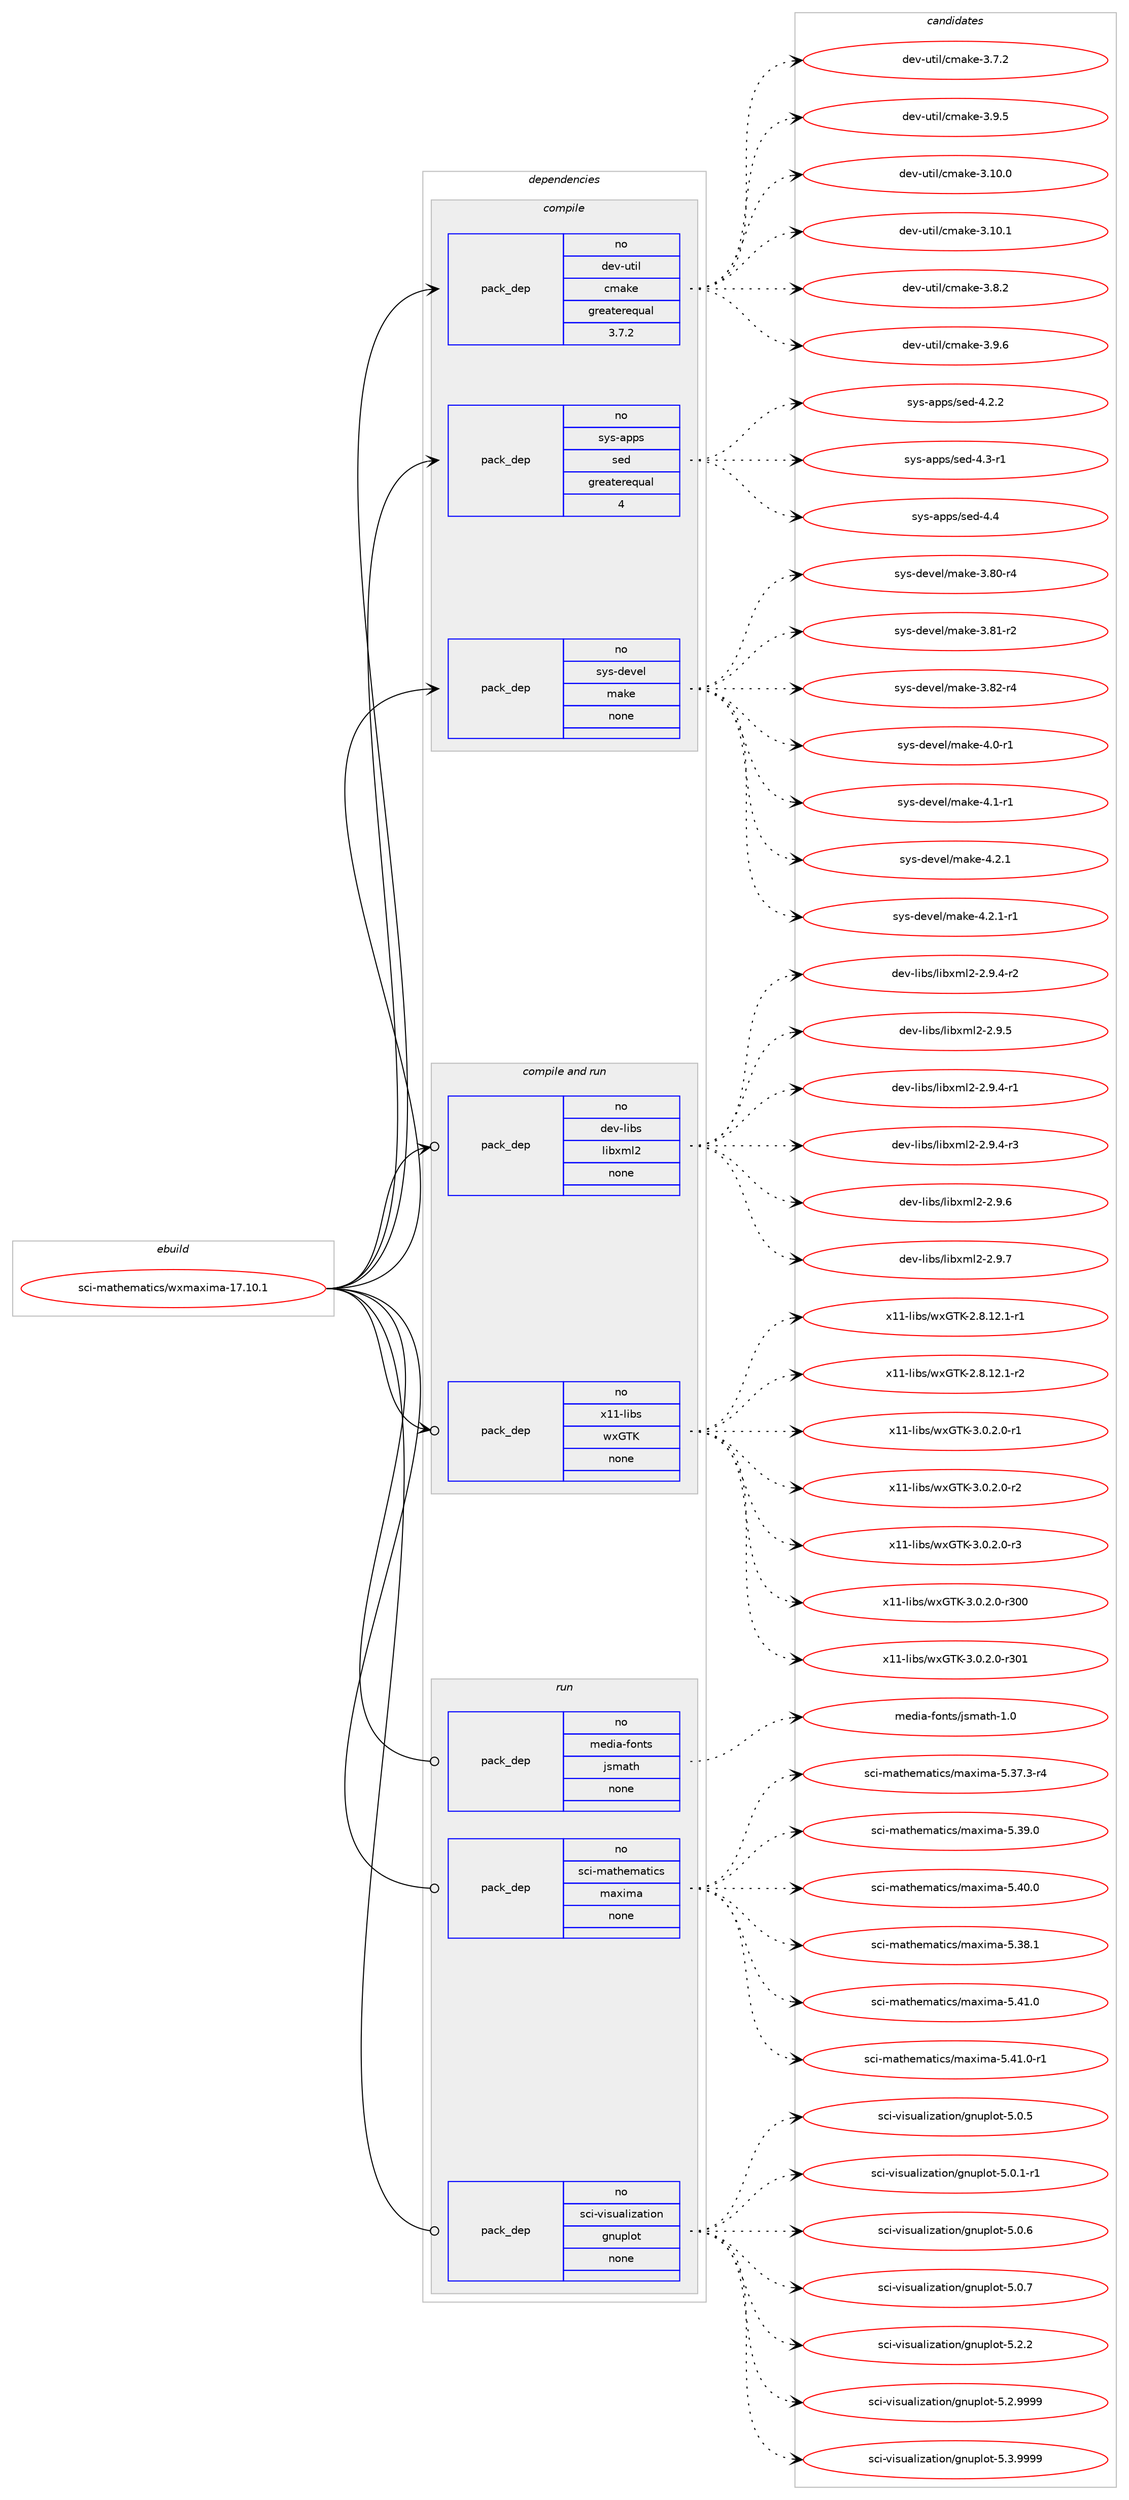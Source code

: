 digraph prolog {

# *************
# Graph options
# *************

newrank=true;
concentrate=true;
compound=true;
graph [rankdir=LR,fontname=Helvetica,fontsize=10,ranksep=1.5];#, ranksep=2.5, nodesep=0.2];
edge  [arrowhead=vee];
node  [fontname=Helvetica,fontsize=10];

# **********
# The ebuild
# **********

subgraph cluster_leftcol {
color=gray;
rank=same;
label=<<i>ebuild</i>>;
id [label="sci-mathematics/wxmaxima-17.10.1", color=red, width=4, href="../sci-mathematics/wxmaxima-17.10.1.svg"];
}

# ****************
# The dependencies
# ****************

subgraph cluster_midcol {
color=gray;
label=<<i>dependencies</i>>;
subgraph cluster_compile {
fillcolor="#eeeeee";
style=filled;
label=<<i>compile</i>>;
subgraph pack2443 {
dependency3455 [label=<<TABLE BORDER="0" CELLBORDER="1" CELLSPACING="0" CELLPADDING="4" WIDTH="220"><TR><TD ROWSPAN="6" CELLPADDING="30">pack_dep</TD></TR><TR><TD WIDTH="110">no</TD></TR><TR><TD>dev-util</TD></TR><TR><TD>cmake</TD></TR><TR><TD>greaterequal</TD></TR><TR><TD>3.7.2</TD></TR></TABLE>>, shape=none, color=blue];
}
id:e -> dependency3455:w [weight=20,style="solid",arrowhead="vee"];
subgraph pack2444 {
dependency3456 [label=<<TABLE BORDER="0" CELLBORDER="1" CELLSPACING="0" CELLPADDING="4" WIDTH="220"><TR><TD ROWSPAN="6" CELLPADDING="30">pack_dep</TD></TR><TR><TD WIDTH="110">no</TD></TR><TR><TD>sys-apps</TD></TR><TR><TD>sed</TD></TR><TR><TD>greaterequal</TD></TR><TR><TD>4</TD></TR></TABLE>>, shape=none, color=blue];
}
id:e -> dependency3456:w [weight=20,style="solid",arrowhead="vee"];
subgraph pack2445 {
dependency3457 [label=<<TABLE BORDER="0" CELLBORDER="1" CELLSPACING="0" CELLPADDING="4" WIDTH="220"><TR><TD ROWSPAN="6" CELLPADDING="30">pack_dep</TD></TR><TR><TD WIDTH="110">no</TD></TR><TR><TD>sys-devel</TD></TR><TR><TD>make</TD></TR><TR><TD>none</TD></TR><TR><TD></TD></TR></TABLE>>, shape=none, color=blue];
}
id:e -> dependency3457:w [weight=20,style="solid",arrowhead="vee"];
}
subgraph cluster_compileandrun {
fillcolor="#eeeeee";
style=filled;
label=<<i>compile and run</i>>;
subgraph pack2446 {
dependency3458 [label=<<TABLE BORDER="0" CELLBORDER="1" CELLSPACING="0" CELLPADDING="4" WIDTH="220"><TR><TD ROWSPAN="6" CELLPADDING="30">pack_dep</TD></TR><TR><TD WIDTH="110">no</TD></TR><TR><TD>dev-libs</TD></TR><TR><TD>libxml2</TD></TR><TR><TD>none</TD></TR><TR><TD></TD></TR></TABLE>>, shape=none, color=blue];
}
id:e -> dependency3458:w [weight=20,style="solid",arrowhead="odotvee"];
subgraph pack2447 {
dependency3459 [label=<<TABLE BORDER="0" CELLBORDER="1" CELLSPACING="0" CELLPADDING="4" WIDTH="220"><TR><TD ROWSPAN="6" CELLPADDING="30">pack_dep</TD></TR><TR><TD WIDTH="110">no</TD></TR><TR><TD>x11-libs</TD></TR><TR><TD>wxGTK</TD></TR><TR><TD>none</TD></TR><TR><TD></TD></TR></TABLE>>, shape=none, color=blue];
}
id:e -> dependency3459:w [weight=20,style="solid",arrowhead="odotvee"];
}
subgraph cluster_run {
fillcolor="#eeeeee";
style=filled;
label=<<i>run</i>>;
subgraph pack2448 {
dependency3460 [label=<<TABLE BORDER="0" CELLBORDER="1" CELLSPACING="0" CELLPADDING="4" WIDTH="220"><TR><TD ROWSPAN="6" CELLPADDING="30">pack_dep</TD></TR><TR><TD WIDTH="110">no</TD></TR><TR><TD>media-fonts</TD></TR><TR><TD>jsmath</TD></TR><TR><TD>none</TD></TR><TR><TD></TD></TR></TABLE>>, shape=none, color=blue];
}
id:e -> dependency3460:w [weight=20,style="solid",arrowhead="odot"];
subgraph pack2449 {
dependency3461 [label=<<TABLE BORDER="0" CELLBORDER="1" CELLSPACING="0" CELLPADDING="4" WIDTH="220"><TR><TD ROWSPAN="6" CELLPADDING="30">pack_dep</TD></TR><TR><TD WIDTH="110">no</TD></TR><TR><TD>sci-mathematics</TD></TR><TR><TD>maxima</TD></TR><TR><TD>none</TD></TR><TR><TD></TD></TR></TABLE>>, shape=none, color=blue];
}
id:e -> dependency3461:w [weight=20,style="solid",arrowhead="odot"];
subgraph pack2450 {
dependency3462 [label=<<TABLE BORDER="0" CELLBORDER="1" CELLSPACING="0" CELLPADDING="4" WIDTH="220"><TR><TD ROWSPAN="6" CELLPADDING="30">pack_dep</TD></TR><TR><TD WIDTH="110">no</TD></TR><TR><TD>sci-visualization</TD></TR><TR><TD>gnuplot</TD></TR><TR><TD>none</TD></TR><TR><TD></TD></TR></TABLE>>, shape=none, color=blue];
}
id:e -> dependency3462:w [weight=20,style="solid",arrowhead="odot"];
}
}

# **************
# The candidates
# **************

subgraph cluster_choices {
rank=same;
color=gray;
label=<<i>candidates</i>>;

subgraph choice2443 {
color=black;
nodesep=1;
choice10010111845117116105108479910997107101455146554650 [label="dev-util/cmake-3.7.2", color=red, width=4,href="../dev-util/cmake-3.7.2.svg"];
choice10010111845117116105108479910997107101455146574653 [label="dev-util/cmake-3.9.5", color=red, width=4,href="../dev-util/cmake-3.9.5.svg"];
choice1001011184511711610510847991099710710145514649484648 [label="dev-util/cmake-3.10.0", color=red, width=4,href="../dev-util/cmake-3.10.0.svg"];
choice1001011184511711610510847991099710710145514649484649 [label="dev-util/cmake-3.10.1", color=red, width=4,href="../dev-util/cmake-3.10.1.svg"];
choice10010111845117116105108479910997107101455146564650 [label="dev-util/cmake-3.8.2", color=red, width=4,href="../dev-util/cmake-3.8.2.svg"];
choice10010111845117116105108479910997107101455146574654 [label="dev-util/cmake-3.9.6", color=red, width=4,href="../dev-util/cmake-3.9.6.svg"];
dependency3455:e -> choice10010111845117116105108479910997107101455146554650:w [style=dotted,weight="100"];
dependency3455:e -> choice10010111845117116105108479910997107101455146574653:w [style=dotted,weight="100"];
dependency3455:e -> choice1001011184511711610510847991099710710145514649484648:w [style=dotted,weight="100"];
dependency3455:e -> choice1001011184511711610510847991099710710145514649484649:w [style=dotted,weight="100"];
dependency3455:e -> choice10010111845117116105108479910997107101455146564650:w [style=dotted,weight="100"];
dependency3455:e -> choice10010111845117116105108479910997107101455146574654:w [style=dotted,weight="100"];
}
subgraph choice2444 {
color=black;
nodesep=1;
choice115121115459711211211547115101100455246504650 [label="sys-apps/sed-4.2.2", color=red, width=4,href="../sys-apps/sed-4.2.2.svg"];
choice115121115459711211211547115101100455246514511449 [label="sys-apps/sed-4.3-r1", color=red, width=4,href="../sys-apps/sed-4.3-r1.svg"];
choice11512111545971121121154711510110045524652 [label="sys-apps/sed-4.4", color=red, width=4,href="../sys-apps/sed-4.4.svg"];
dependency3456:e -> choice115121115459711211211547115101100455246504650:w [style=dotted,weight="100"];
dependency3456:e -> choice115121115459711211211547115101100455246514511449:w [style=dotted,weight="100"];
dependency3456:e -> choice11512111545971121121154711510110045524652:w [style=dotted,weight="100"];
}
subgraph choice2445 {
color=black;
nodesep=1;
choice11512111545100101118101108471099710710145514656484511452 [label="sys-devel/make-3.80-r4", color=red, width=4,href="../sys-devel/make-3.80-r4.svg"];
choice11512111545100101118101108471099710710145514656494511450 [label="sys-devel/make-3.81-r2", color=red, width=4,href="../sys-devel/make-3.81-r2.svg"];
choice11512111545100101118101108471099710710145514656504511452 [label="sys-devel/make-3.82-r4", color=red, width=4,href="../sys-devel/make-3.82-r4.svg"];
choice115121115451001011181011084710997107101455246484511449 [label="sys-devel/make-4.0-r1", color=red, width=4,href="../sys-devel/make-4.0-r1.svg"];
choice115121115451001011181011084710997107101455246494511449 [label="sys-devel/make-4.1-r1", color=red, width=4,href="../sys-devel/make-4.1-r1.svg"];
choice115121115451001011181011084710997107101455246504649 [label="sys-devel/make-4.2.1", color=red, width=4,href="../sys-devel/make-4.2.1.svg"];
choice1151211154510010111810110847109971071014552465046494511449 [label="sys-devel/make-4.2.1-r1", color=red, width=4,href="../sys-devel/make-4.2.1-r1.svg"];
dependency3457:e -> choice11512111545100101118101108471099710710145514656484511452:w [style=dotted,weight="100"];
dependency3457:e -> choice11512111545100101118101108471099710710145514656494511450:w [style=dotted,weight="100"];
dependency3457:e -> choice11512111545100101118101108471099710710145514656504511452:w [style=dotted,weight="100"];
dependency3457:e -> choice115121115451001011181011084710997107101455246484511449:w [style=dotted,weight="100"];
dependency3457:e -> choice115121115451001011181011084710997107101455246494511449:w [style=dotted,weight="100"];
dependency3457:e -> choice115121115451001011181011084710997107101455246504649:w [style=dotted,weight="100"];
dependency3457:e -> choice1151211154510010111810110847109971071014552465046494511449:w [style=dotted,weight="100"];
}
subgraph choice2446 {
color=black;
nodesep=1;
choice10010111845108105981154710810598120109108504550465746524511450 [label="dev-libs/libxml2-2.9.4-r2", color=red, width=4,href="../dev-libs/libxml2-2.9.4-r2.svg"];
choice1001011184510810598115471081059812010910850455046574653 [label="dev-libs/libxml2-2.9.5", color=red, width=4,href="../dev-libs/libxml2-2.9.5.svg"];
choice10010111845108105981154710810598120109108504550465746524511449 [label="dev-libs/libxml2-2.9.4-r1", color=red, width=4,href="../dev-libs/libxml2-2.9.4-r1.svg"];
choice10010111845108105981154710810598120109108504550465746524511451 [label="dev-libs/libxml2-2.9.4-r3", color=red, width=4,href="../dev-libs/libxml2-2.9.4-r3.svg"];
choice1001011184510810598115471081059812010910850455046574654 [label="dev-libs/libxml2-2.9.6", color=red, width=4,href="../dev-libs/libxml2-2.9.6.svg"];
choice1001011184510810598115471081059812010910850455046574655 [label="dev-libs/libxml2-2.9.7", color=red, width=4,href="../dev-libs/libxml2-2.9.7.svg"];
dependency3458:e -> choice10010111845108105981154710810598120109108504550465746524511450:w [style=dotted,weight="100"];
dependency3458:e -> choice1001011184510810598115471081059812010910850455046574653:w [style=dotted,weight="100"];
dependency3458:e -> choice10010111845108105981154710810598120109108504550465746524511449:w [style=dotted,weight="100"];
dependency3458:e -> choice10010111845108105981154710810598120109108504550465746524511451:w [style=dotted,weight="100"];
dependency3458:e -> choice1001011184510810598115471081059812010910850455046574654:w [style=dotted,weight="100"];
dependency3458:e -> choice1001011184510810598115471081059812010910850455046574655:w [style=dotted,weight="100"];
}
subgraph choice2447 {
color=black;
nodesep=1;
choice12049494510810598115471191207184754550465646495046494511449 [label="x11-libs/wxGTK-2.8.12.1-r1", color=red, width=4,href="../x11-libs/wxGTK-2.8.12.1-r1.svg"];
choice12049494510810598115471191207184754550465646495046494511450 [label="x11-libs/wxGTK-2.8.12.1-r2", color=red, width=4,href="../x11-libs/wxGTK-2.8.12.1-r2.svg"];
choice120494945108105981154711912071847545514648465046484511449 [label="x11-libs/wxGTK-3.0.2.0-r1", color=red, width=4,href="../x11-libs/wxGTK-3.0.2.0-r1.svg"];
choice120494945108105981154711912071847545514648465046484511450 [label="x11-libs/wxGTK-3.0.2.0-r2", color=red, width=4,href="../x11-libs/wxGTK-3.0.2.0-r2.svg"];
choice120494945108105981154711912071847545514648465046484511451 [label="x11-libs/wxGTK-3.0.2.0-r3", color=red, width=4,href="../x11-libs/wxGTK-3.0.2.0-r3.svg"];
choice1204949451081059811547119120718475455146484650464845114514848 [label="x11-libs/wxGTK-3.0.2.0-r300", color=red, width=4,href="../x11-libs/wxGTK-3.0.2.0-r300.svg"];
choice1204949451081059811547119120718475455146484650464845114514849 [label="x11-libs/wxGTK-3.0.2.0-r301", color=red, width=4,href="../x11-libs/wxGTK-3.0.2.0-r301.svg"];
dependency3459:e -> choice12049494510810598115471191207184754550465646495046494511449:w [style=dotted,weight="100"];
dependency3459:e -> choice12049494510810598115471191207184754550465646495046494511450:w [style=dotted,weight="100"];
dependency3459:e -> choice120494945108105981154711912071847545514648465046484511449:w [style=dotted,weight="100"];
dependency3459:e -> choice120494945108105981154711912071847545514648465046484511450:w [style=dotted,weight="100"];
dependency3459:e -> choice120494945108105981154711912071847545514648465046484511451:w [style=dotted,weight="100"];
dependency3459:e -> choice1204949451081059811547119120718475455146484650464845114514848:w [style=dotted,weight="100"];
dependency3459:e -> choice1204949451081059811547119120718475455146484650464845114514849:w [style=dotted,weight="100"];
}
subgraph choice2448 {
color=black;
nodesep=1;
choice1091011001059745102111110116115471061151099711610445494648 [label="media-fonts/jsmath-1.0", color=red, width=4,href="../media-fonts/jsmath-1.0.svg"];
dependency3460:e -> choice1091011001059745102111110116115471061151099711610445494648:w [style=dotted,weight="100"];
}
subgraph choice2449 {
color=black;
nodesep=1;
choice1159910545109971161041011099711610599115471099712010510997455346515546514511452 [label="sci-mathematics/maxima-5.37.3-r4", color=red, width=4,href="../sci-mathematics/maxima-5.37.3-r4.svg"];
choice115991054510997116104101109971161059911547109971201051099745534651574648 [label="sci-mathematics/maxima-5.39.0", color=red, width=4,href="../sci-mathematics/maxima-5.39.0.svg"];
choice115991054510997116104101109971161059911547109971201051099745534652484648 [label="sci-mathematics/maxima-5.40.0", color=red, width=4,href="../sci-mathematics/maxima-5.40.0.svg"];
choice115991054510997116104101109971161059911547109971201051099745534651564649 [label="sci-mathematics/maxima-5.38.1", color=red, width=4,href="../sci-mathematics/maxima-5.38.1.svg"];
choice115991054510997116104101109971161059911547109971201051099745534652494648 [label="sci-mathematics/maxima-5.41.0", color=red, width=4,href="../sci-mathematics/maxima-5.41.0.svg"];
choice1159910545109971161041011099711610599115471099712010510997455346524946484511449 [label="sci-mathematics/maxima-5.41.0-r1", color=red, width=4,href="../sci-mathematics/maxima-5.41.0-r1.svg"];
dependency3461:e -> choice1159910545109971161041011099711610599115471099712010510997455346515546514511452:w [style=dotted,weight="100"];
dependency3461:e -> choice115991054510997116104101109971161059911547109971201051099745534651574648:w [style=dotted,weight="100"];
dependency3461:e -> choice115991054510997116104101109971161059911547109971201051099745534652484648:w [style=dotted,weight="100"];
dependency3461:e -> choice115991054510997116104101109971161059911547109971201051099745534651564649:w [style=dotted,weight="100"];
dependency3461:e -> choice115991054510997116104101109971161059911547109971201051099745534652494648:w [style=dotted,weight="100"];
dependency3461:e -> choice1159910545109971161041011099711610599115471099712010510997455346524946484511449:w [style=dotted,weight="100"];
}
subgraph choice2450 {
color=black;
nodesep=1;
choice1159910545118105115117971081051229711610511111047103110117112108111116455346484653 [label="sci-visualization/gnuplot-5.0.5", color=red, width=4,href="../sci-visualization/gnuplot-5.0.5.svg"];
choice11599105451181051151179710810512297116105111110471031101171121081111164553464846494511449 [label="sci-visualization/gnuplot-5.0.1-r1", color=red, width=4,href="../sci-visualization/gnuplot-5.0.1-r1.svg"];
choice1159910545118105115117971081051229711610511111047103110117112108111116455346484654 [label="sci-visualization/gnuplot-5.0.6", color=red, width=4,href="../sci-visualization/gnuplot-5.0.6.svg"];
choice1159910545118105115117971081051229711610511111047103110117112108111116455346484655 [label="sci-visualization/gnuplot-5.0.7", color=red, width=4,href="../sci-visualization/gnuplot-5.0.7.svg"];
choice1159910545118105115117971081051229711610511111047103110117112108111116455346504650 [label="sci-visualization/gnuplot-5.2.2", color=red, width=4,href="../sci-visualization/gnuplot-5.2.2.svg"];
choice1159910545118105115117971081051229711610511111047103110117112108111116455346504657575757 [label="sci-visualization/gnuplot-5.2.9999", color=red, width=4,href="../sci-visualization/gnuplot-5.2.9999.svg"];
choice1159910545118105115117971081051229711610511111047103110117112108111116455346514657575757 [label="sci-visualization/gnuplot-5.3.9999", color=red, width=4,href="../sci-visualization/gnuplot-5.3.9999.svg"];
dependency3462:e -> choice1159910545118105115117971081051229711610511111047103110117112108111116455346484653:w [style=dotted,weight="100"];
dependency3462:e -> choice11599105451181051151179710810512297116105111110471031101171121081111164553464846494511449:w [style=dotted,weight="100"];
dependency3462:e -> choice1159910545118105115117971081051229711610511111047103110117112108111116455346484654:w [style=dotted,weight="100"];
dependency3462:e -> choice1159910545118105115117971081051229711610511111047103110117112108111116455346484655:w [style=dotted,weight="100"];
dependency3462:e -> choice1159910545118105115117971081051229711610511111047103110117112108111116455346504650:w [style=dotted,weight="100"];
dependency3462:e -> choice1159910545118105115117971081051229711610511111047103110117112108111116455346504657575757:w [style=dotted,weight="100"];
dependency3462:e -> choice1159910545118105115117971081051229711610511111047103110117112108111116455346514657575757:w [style=dotted,weight="100"];
}
}

}
